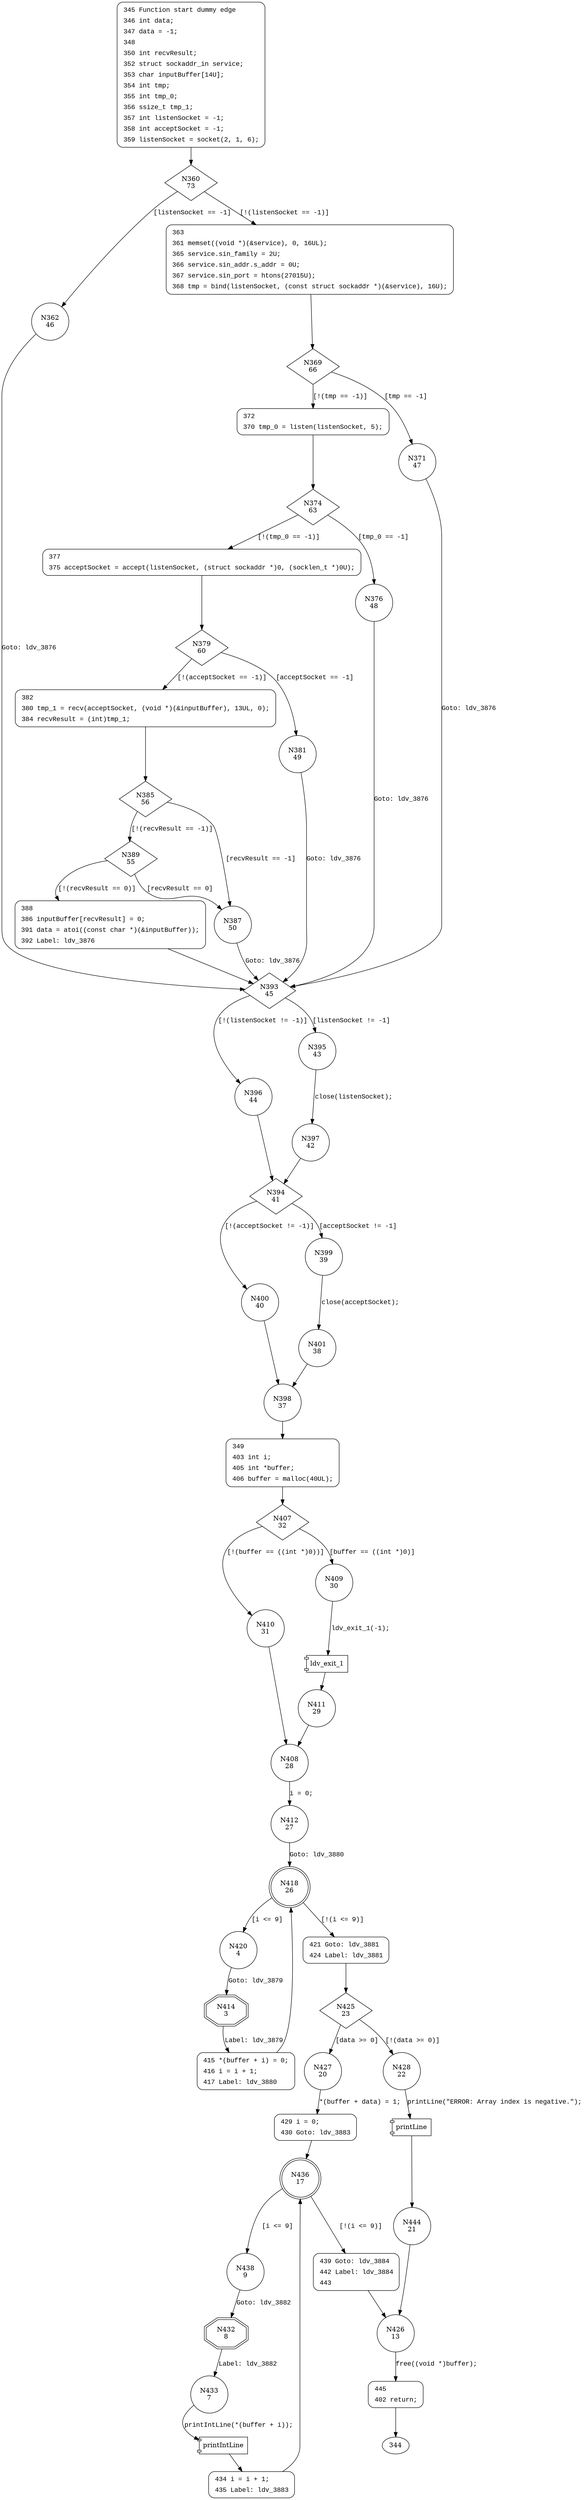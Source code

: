 digraph CWE122_Heap_Based_Buffer_Overflow__c_CWE129_listen_socket_13_bad {
360 [shape="diamond" label="N360\n73"]
362 [shape="circle" label="N362\n46"]
363 [shape="circle" label="N363\n72"]
369 [shape="diamond" label="N369\n66"]
371 [shape="circle" label="N371\n47"]
372 [shape="circle" label="N372\n65"]
374 [shape="diamond" label="N374\n63"]
376 [shape="circle" label="N376\n48"]
377 [shape="circle" label="N377\n62"]
379 [shape="diamond" label="N379\n60"]
381 [shape="circle" label="N381\n49"]
382 [shape="circle" label="N382\n59"]
385 [shape="diamond" label="N385\n56"]
387 [shape="circle" label="N387\n50"]
389 [shape="diamond" label="N389\n55"]
388 [shape="circle" label="N388\n54"]
393 [shape="diamond" label="N393\n45"]
395 [shape="circle" label="N395\n43"]
396 [shape="circle" label="N396\n44"]
394 [shape="diamond" label="N394\n41"]
399 [shape="circle" label="N399\n39"]
400 [shape="circle" label="N400\n40"]
398 [shape="circle" label="N398\n37"]
349 [shape="circle" label="N349\n36"]
407 [shape="diamond" label="N407\n32"]
409 [shape="circle" label="N409\n30"]
410 [shape="circle" label="N410\n31"]
408 [shape="circle" label="N408\n28"]
412 [shape="circle" label="N412\n27"]
418 [shape="doublecircle" label="N418\n26"]
420 [shape="circle" label="N420\n4"]
421 [shape="circle" label="N421\n25"]
425 [shape="diamond" label="N425\n23"]
427 [shape="circle" label="N427\n20"]
428 [shape="circle" label="N428\n22"]
444 [shape="circle" label="N444\n21"]
426 [shape="circle" label="N426\n13"]
445 [shape="circle" label="N445\n12"]
429 [shape="circle" label="N429\n19"]
436 [shape="doublecircle" label="N436\n17"]
438 [shape="circle" label="N438\n9"]
439 [shape="circle" label="N439\n16"]
432 [shape="doubleoctagon" label="N432\n8"]
433 [shape="circle" label="N433\n7"]
434 [shape="circle" label="N434\n6"]
414 [shape="doubleoctagon" label="N414\n3"]
415 [shape="circle" label="N415\n2"]
411 [shape="circle" label="N411\n29"]
401 [shape="circle" label="N401\n38"]
397 [shape="circle" label="N397\n42"]
345 [style="filled,bold" penwidth="1" fillcolor="white" fontname="Courier New" shape="Mrecord" label=<<table border="0" cellborder="0" cellpadding="3" bgcolor="white"><tr><td align="right">345</td><td align="left">Function start dummy edge</td></tr><tr><td align="right">346</td><td align="left">int data;</td></tr><tr><td align="right">347</td><td align="left">data = -1;</td></tr><tr><td align="right">348</td><td align="left"></td></tr><tr><td align="right">350</td><td align="left">int recvResult;</td></tr><tr><td align="right">352</td><td align="left">struct sockaddr_in service;</td></tr><tr><td align="right">353</td><td align="left">char inputBuffer[14U];</td></tr><tr><td align="right">354</td><td align="left">int tmp;</td></tr><tr><td align="right">355</td><td align="left">int tmp_0;</td></tr><tr><td align="right">356</td><td align="left">ssize_t tmp_1;</td></tr><tr><td align="right">357</td><td align="left">int listenSocket = -1;</td></tr><tr><td align="right">358</td><td align="left">int acceptSocket = -1;</td></tr><tr><td align="right">359</td><td align="left">listenSocket = socket(2, 1, 6);</td></tr></table>>]
345 -> 360[label=""]
363 [style="filled,bold" penwidth="1" fillcolor="white" fontname="Courier New" shape="Mrecord" label=<<table border="0" cellborder="0" cellpadding="3" bgcolor="white"><tr><td align="right">363</td><td align="left"></td></tr><tr><td align="right">361</td><td align="left">memset((void *)(&amp;service), 0, 16UL);</td></tr><tr><td align="right">365</td><td align="left">service.sin_family = 2U;</td></tr><tr><td align="right">366</td><td align="left">service.sin_addr.s_addr = 0U;</td></tr><tr><td align="right">367</td><td align="left">service.sin_port = htons(27015U);</td></tr><tr><td align="right">368</td><td align="left">tmp = bind(listenSocket, (const struct sockaddr *)(&amp;service), 16U);</td></tr></table>>]
363 -> 369[label=""]
372 [style="filled,bold" penwidth="1" fillcolor="white" fontname="Courier New" shape="Mrecord" label=<<table border="0" cellborder="0" cellpadding="3" bgcolor="white"><tr><td align="right">372</td><td align="left"></td></tr><tr><td align="right">370</td><td align="left">tmp_0 = listen(listenSocket, 5);</td></tr></table>>]
372 -> 374[label=""]
377 [style="filled,bold" penwidth="1" fillcolor="white" fontname="Courier New" shape="Mrecord" label=<<table border="0" cellborder="0" cellpadding="3" bgcolor="white"><tr><td align="right">377</td><td align="left"></td></tr><tr><td align="right">375</td><td align="left">acceptSocket = accept(listenSocket, (struct sockaddr *)0, (socklen_t *)0U);</td></tr></table>>]
377 -> 379[label=""]
382 [style="filled,bold" penwidth="1" fillcolor="white" fontname="Courier New" shape="Mrecord" label=<<table border="0" cellborder="0" cellpadding="3" bgcolor="white"><tr><td align="right">382</td><td align="left"></td></tr><tr><td align="right">380</td><td align="left">tmp_1 = recv(acceptSocket, (void *)(&amp;inputBuffer), 13UL, 0);</td></tr><tr><td align="right">384</td><td align="left">recvResult = (int)tmp_1;</td></tr></table>>]
382 -> 385[label=""]
388 [style="filled,bold" penwidth="1" fillcolor="white" fontname="Courier New" shape="Mrecord" label=<<table border="0" cellborder="0" cellpadding="3" bgcolor="white"><tr><td align="right">388</td><td align="left"></td></tr><tr><td align="right">386</td><td align="left">inputBuffer[recvResult] = 0;</td></tr><tr><td align="right">391</td><td align="left">data = atoi((const char *)(&amp;inputBuffer));</td></tr><tr><td align="right">392</td><td align="left">Label: ldv_3876</td></tr></table>>]
388 -> 393[label=""]
349 [style="filled,bold" penwidth="1" fillcolor="white" fontname="Courier New" shape="Mrecord" label=<<table border="0" cellborder="0" cellpadding="3" bgcolor="white"><tr><td align="right">349</td><td align="left"></td></tr><tr><td align="right">403</td><td align="left">int i;</td></tr><tr><td align="right">405</td><td align="left">int *buffer;</td></tr><tr><td align="right">406</td><td align="left">buffer = malloc(40UL);</td></tr></table>>]
349 -> 407[label=""]
421 [style="filled,bold" penwidth="1" fillcolor="white" fontname="Courier New" shape="Mrecord" label=<<table border="0" cellborder="0" cellpadding="3" bgcolor="white"><tr><td align="right">421</td><td align="left">Goto: ldv_3881</td></tr><tr><td align="right">424</td><td align="left">Label: ldv_3881</td></tr></table>>]
421 -> 425[label=""]
445 [style="filled,bold" penwidth="1" fillcolor="white" fontname="Courier New" shape="Mrecord" label=<<table border="0" cellborder="0" cellpadding="3" bgcolor="white"><tr><td align="right">445</td><td align="left"></td></tr><tr><td align="right">402</td><td align="left">return;</td></tr></table>>]
445 -> 344[label=""]
429 [style="filled,bold" penwidth="1" fillcolor="white" fontname="Courier New" shape="Mrecord" label=<<table border="0" cellborder="0" cellpadding="3" bgcolor="white"><tr><td align="right">429</td><td align="left">i = 0;</td></tr><tr><td align="right">430</td><td align="left">Goto: ldv_3883</td></tr></table>>]
429 -> 436[label=""]
439 [style="filled,bold" penwidth="1" fillcolor="white" fontname="Courier New" shape="Mrecord" label=<<table border="0" cellborder="0" cellpadding="3" bgcolor="white"><tr><td align="right">439</td><td align="left">Goto: ldv_3884</td></tr><tr><td align="right">442</td><td align="left">Label: ldv_3884</td></tr><tr><td align="right">443</td><td align="left"></td></tr></table>>]
439 -> 426[label=""]
434 [style="filled,bold" penwidth="1" fillcolor="white" fontname="Courier New" shape="Mrecord" label=<<table border="0" cellborder="0" cellpadding="3" bgcolor="white"><tr><td align="right">434</td><td align="left">i = i + 1;</td></tr><tr><td align="right">435</td><td align="left">Label: ldv_3883</td></tr></table>>]
434 -> 436[label=""]
415 [style="filled,bold" penwidth="1" fillcolor="white" fontname="Courier New" shape="Mrecord" label=<<table border="0" cellborder="0" cellpadding="3" bgcolor="white"><tr><td align="right">415</td><td align="left">*(buffer + i) = 0;</td></tr><tr><td align="right">416</td><td align="left">i = i + 1;</td></tr><tr><td align="right">417</td><td align="left">Label: ldv_3880</td></tr></table>>]
415 -> 418[label=""]
360 -> 362 [label="[listenSocket == -1]" fontname="Courier New"]
360 -> 363 [label="[!(listenSocket == -1)]" fontname="Courier New"]
369 -> 371 [label="[tmp == -1]" fontname="Courier New"]
369 -> 372 [label="[!(tmp == -1)]" fontname="Courier New"]
374 -> 376 [label="[tmp_0 == -1]" fontname="Courier New"]
374 -> 377 [label="[!(tmp_0 == -1)]" fontname="Courier New"]
379 -> 381 [label="[acceptSocket == -1]" fontname="Courier New"]
379 -> 382 [label="[!(acceptSocket == -1)]" fontname="Courier New"]
385 -> 387 [label="[recvResult == -1]" fontname="Courier New"]
385 -> 389 [label="[!(recvResult == -1)]" fontname="Courier New"]
389 -> 387 [label="[recvResult == 0]" fontname="Courier New"]
389 -> 388 [label="[!(recvResult == 0)]" fontname="Courier New"]
393 -> 395 [label="[listenSocket != -1]" fontname="Courier New"]
393 -> 396 [label="[!(listenSocket != -1)]" fontname="Courier New"]
394 -> 399 [label="[acceptSocket != -1]" fontname="Courier New"]
394 -> 400 [label="[!(acceptSocket != -1)]" fontname="Courier New"]
398 -> 349 [label="" fontname="Courier New"]
407 -> 409 [label="[buffer == ((int *)0)]" fontname="Courier New"]
407 -> 410 [label="[!(buffer == ((int *)0))]" fontname="Courier New"]
408 -> 412 [label="i = 0;" fontname="Courier New"]
418 -> 420 [label="[i <= 9]" fontname="Courier New"]
418 -> 421 [label="[!(i <= 9)]" fontname="Courier New"]
425 -> 427 [label="[data >= 0]" fontname="Courier New"]
425 -> 428 [label="[!(data >= 0)]" fontname="Courier New"]
100008 [shape="component" label="printLine"]
428 -> 100008 [label="printLine(\"ERROR: Array index is negative.\");" fontname="Courier New"]
100008 -> 444 [label="" fontname="Courier New"]
426 -> 445 [label="free((void *)buffer);" fontname="Courier New"]
427 -> 429 [label="*(buffer + data) = 1;" fontname="Courier New"]
436 -> 438 [label="[i <= 9]" fontname="Courier New"]
436 -> 439 [label="[!(i <= 9)]" fontname="Courier New"]
438 -> 432 [label="Goto: ldv_3882" fontname="Courier New"]
432 -> 433 [label="Label: ldv_3882" fontname="Courier New"]
100009 [shape="component" label="printIntLine"]
433 -> 100009 [label="printIntLine(*(buffer + i));" fontname="Courier New"]
100009 -> 434 [label="" fontname="Courier New"]
420 -> 414 [label="Goto: ldv_3879" fontname="Courier New"]
414 -> 415 [label="Label: ldv_3879" fontname="Courier New"]
100010 [shape="component" label="ldv_exit_1"]
409 -> 100010 [label="ldv_exit_1(-1);" fontname="Courier New"]
100010 -> 411 [label="" fontname="Courier New"]
399 -> 401 [label="close(acceptSocket);" fontname="Courier New"]
395 -> 397 [label="close(listenSocket);" fontname="Courier New"]
387 -> 393 [label="Goto: ldv_3876" fontname="Courier New"]
376 -> 393 [label="Goto: ldv_3876" fontname="Courier New"]
362 -> 393 [label="Goto: ldv_3876" fontname="Courier New"]
396 -> 394 [label="" fontname="Courier New"]
400 -> 398 [label="" fontname="Courier New"]
410 -> 408 [label="" fontname="Courier New"]
412 -> 418 [label="Goto: ldv_3880" fontname="Courier New"]
444 -> 426 [label="" fontname="Courier New"]
411 -> 408 [label="" fontname="Courier New"]
401 -> 398 [label="" fontname="Courier New"]
397 -> 394 [label="" fontname="Courier New"]
381 -> 393 [label="Goto: ldv_3876" fontname="Courier New"]
371 -> 393 [label="Goto: ldv_3876" fontname="Courier New"]
}